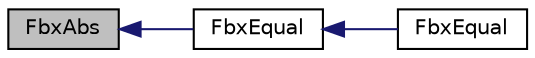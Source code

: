 digraph "FbxAbs"
{
  edge [fontname="Helvetica",fontsize="10",labelfontname="Helvetica",labelfontsize="10"];
  node [fontname="Helvetica",fontsize="10",shape=record];
  rankdir="LR";
  Node1 [label="FbxAbs",height=0.2,width=0.4,color="black", fillcolor="grey75", style="filled", fontcolor="black"];
  Node1 -> Node2 [dir="back",color="midnightblue",fontsize="10",style="solid"];
  Node2 [label="FbxEqual",height=0.2,width=0.4,color="black", fillcolor="white", style="filled",URL="$fbxmath_8h.html#adeb2755fcfb691a8477b01bed3015d85"];
  Node2 -> Node3 [dir="back",color="midnightblue",fontsize="10",style="solid"];
  Node3 [label="FbxEqual",height=0.2,width=0.4,color="black", fillcolor="white", style="filled",URL="$fbxmath_8h.html#a36b9a086e1a2a22e83c2a003e19129a8"];
}
